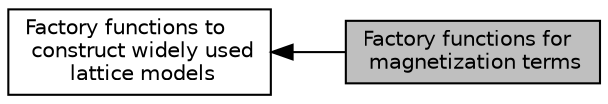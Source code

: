 digraph "Factory functions for magnetization terms"
{
  edge [fontname="Helvetica",fontsize="10",labelfontname="Helvetica",labelfontsize="10"];
  node [fontname="Helvetica",fontsize="10",shape=record];
  rankdir=LR;
  Node0 [label="Factory functions for\l magnetization terms",height=0.2,width=0.4,color="black", fillcolor="grey75", style="filled", fontcolor="black"];
  Node1 [label="Factory functions to\l construct widely used\l lattice models",height=0.2,width=0.4,color="black", fillcolor="white", style="filled",URL="$group___lattice_presets.html"];
  Node1->Node0 [shape=plaintext, dir="back", style="solid"];
}
